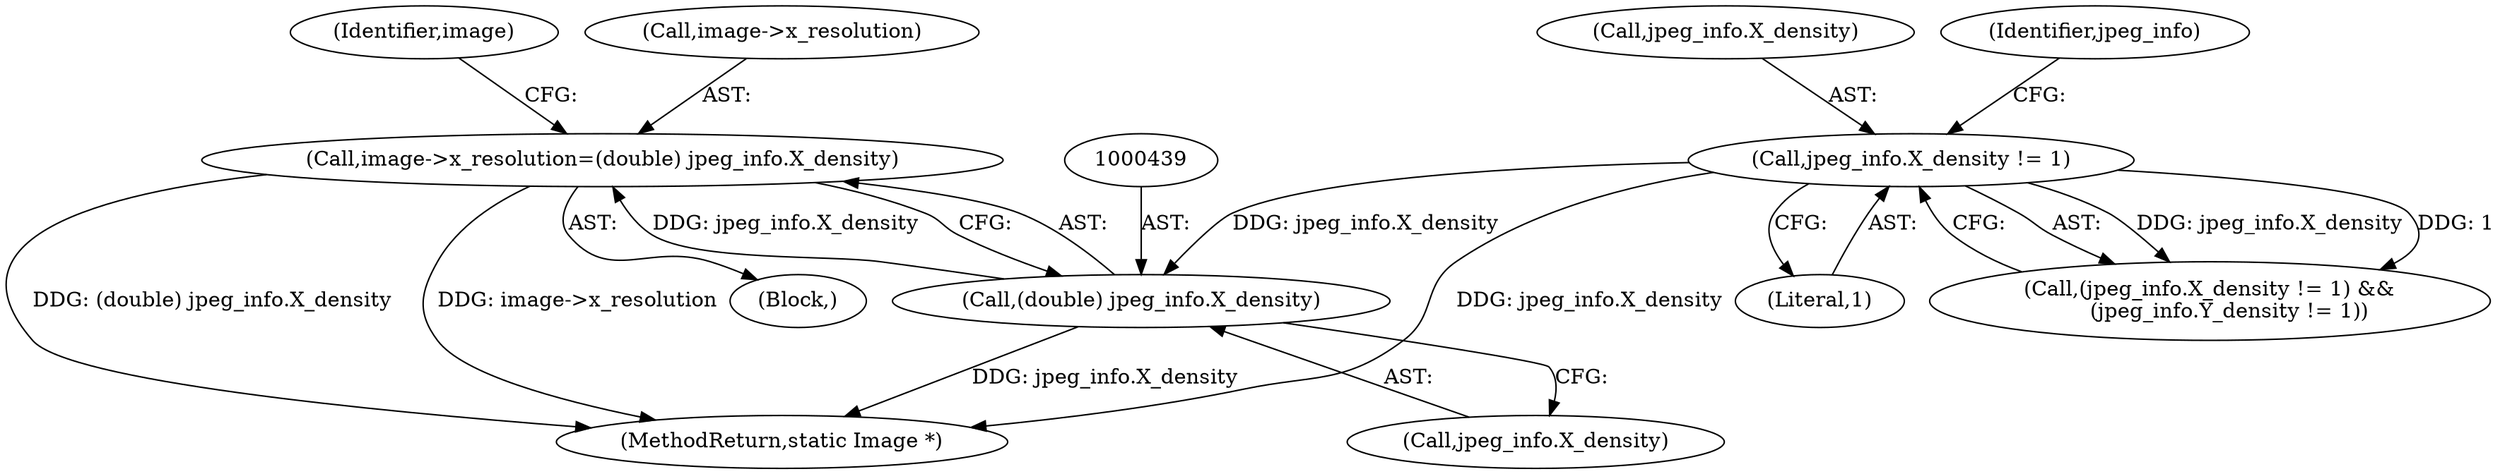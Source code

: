 digraph "0_ImageMagick_f6e9d0d9955e85bdd7540b251cd50d598dacc5e6_29@pointer" {
"1000434" [label="(Call,image->x_resolution=(double) jpeg_info.X_density)"];
"1000438" [label="(Call,(double) jpeg_info.X_density)"];
"1000423" [label="(Call,jpeg_info.X_density != 1)"];
"1000434" [label="(Call,image->x_resolution=(double) jpeg_info.X_density)"];
"1001807" [label="(MethodReturn,static Image *)"];
"1000445" [label="(Identifier,image)"];
"1000435" [label="(Call,image->x_resolution)"];
"1000422" [label="(Call,(jpeg_info.X_density != 1) &&\n      (jpeg_info.Y_density != 1))"];
"1000438" [label="(Call,(double) jpeg_info.X_density)"];
"1000440" [label="(Call,jpeg_info.X_density)"];
"1000424" [label="(Call,jpeg_info.X_density)"];
"1000433" [label="(Block,)"];
"1000430" [label="(Identifier,jpeg_info)"];
"1000423" [label="(Call,jpeg_info.X_density != 1)"];
"1000427" [label="(Literal,1)"];
"1000434" -> "1000433"  [label="AST: "];
"1000434" -> "1000438"  [label="CFG: "];
"1000435" -> "1000434"  [label="AST: "];
"1000438" -> "1000434"  [label="AST: "];
"1000445" -> "1000434"  [label="CFG: "];
"1000434" -> "1001807"  [label="DDG: (double) jpeg_info.X_density"];
"1000434" -> "1001807"  [label="DDG: image->x_resolution"];
"1000438" -> "1000434"  [label="DDG: jpeg_info.X_density"];
"1000438" -> "1000440"  [label="CFG: "];
"1000439" -> "1000438"  [label="AST: "];
"1000440" -> "1000438"  [label="AST: "];
"1000438" -> "1001807"  [label="DDG: jpeg_info.X_density"];
"1000423" -> "1000438"  [label="DDG: jpeg_info.X_density"];
"1000423" -> "1000422"  [label="AST: "];
"1000423" -> "1000427"  [label="CFG: "];
"1000424" -> "1000423"  [label="AST: "];
"1000427" -> "1000423"  [label="AST: "];
"1000430" -> "1000423"  [label="CFG: "];
"1000422" -> "1000423"  [label="CFG: "];
"1000423" -> "1001807"  [label="DDG: jpeg_info.X_density"];
"1000423" -> "1000422"  [label="DDG: jpeg_info.X_density"];
"1000423" -> "1000422"  [label="DDG: 1"];
}
